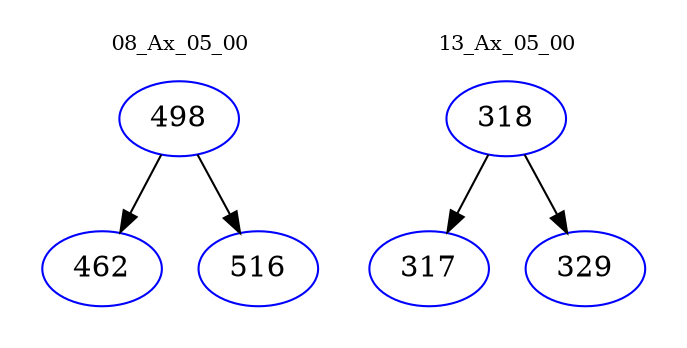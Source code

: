 digraph{
subgraph cluster_0 {
color = white
label = "08_Ax_05_00";
fontsize=10;
T0_498 [label="498", color="blue"]
T0_498 -> T0_462 [color="black"]
T0_462 [label="462", color="blue"]
T0_498 -> T0_516 [color="black"]
T0_516 [label="516", color="blue"]
}
subgraph cluster_1 {
color = white
label = "13_Ax_05_00";
fontsize=10;
T1_318 [label="318", color="blue"]
T1_318 -> T1_317 [color="black"]
T1_317 [label="317", color="blue"]
T1_318 -> T1_329 [color="black"]
T1_329 [label="329", color="blue"]
}
}
